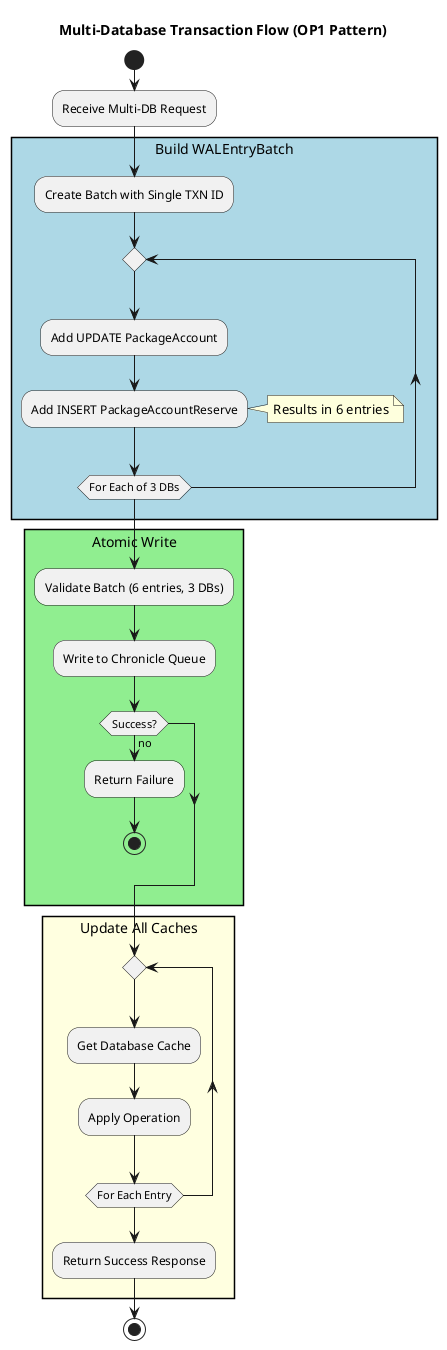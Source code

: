 @startuml
title Multi-Database Transaction Flow (OP1 Pattern)

start

:Receive Multi-DB Request;

rectangle "Build WALEntryBatch" #LightBlue {
  :Create Batch with Single TXN ID;
  repeat
    :Add UPDATE PackageAccount;
    :Add INSERT PackageAccountReserve;
  repeat while (For Each of 3 DBs)
  note right: Results in 6 entries
}

rectangle "Atomic Write" #LightGreen {
  :Validate Batch (6 entries, 3 DBs);
  :Write to Chronicle Queue;
  if (Success?) then (no)
    :Return Failure;
    stop
  endif
}

rectangle "Update All Caches" #LightYellow {
  repeat
    :Get Database Cache;
    :Apply Operation;
  repeat while (For Each Entry)
  :Return Success Response;
}

stop

@enduml